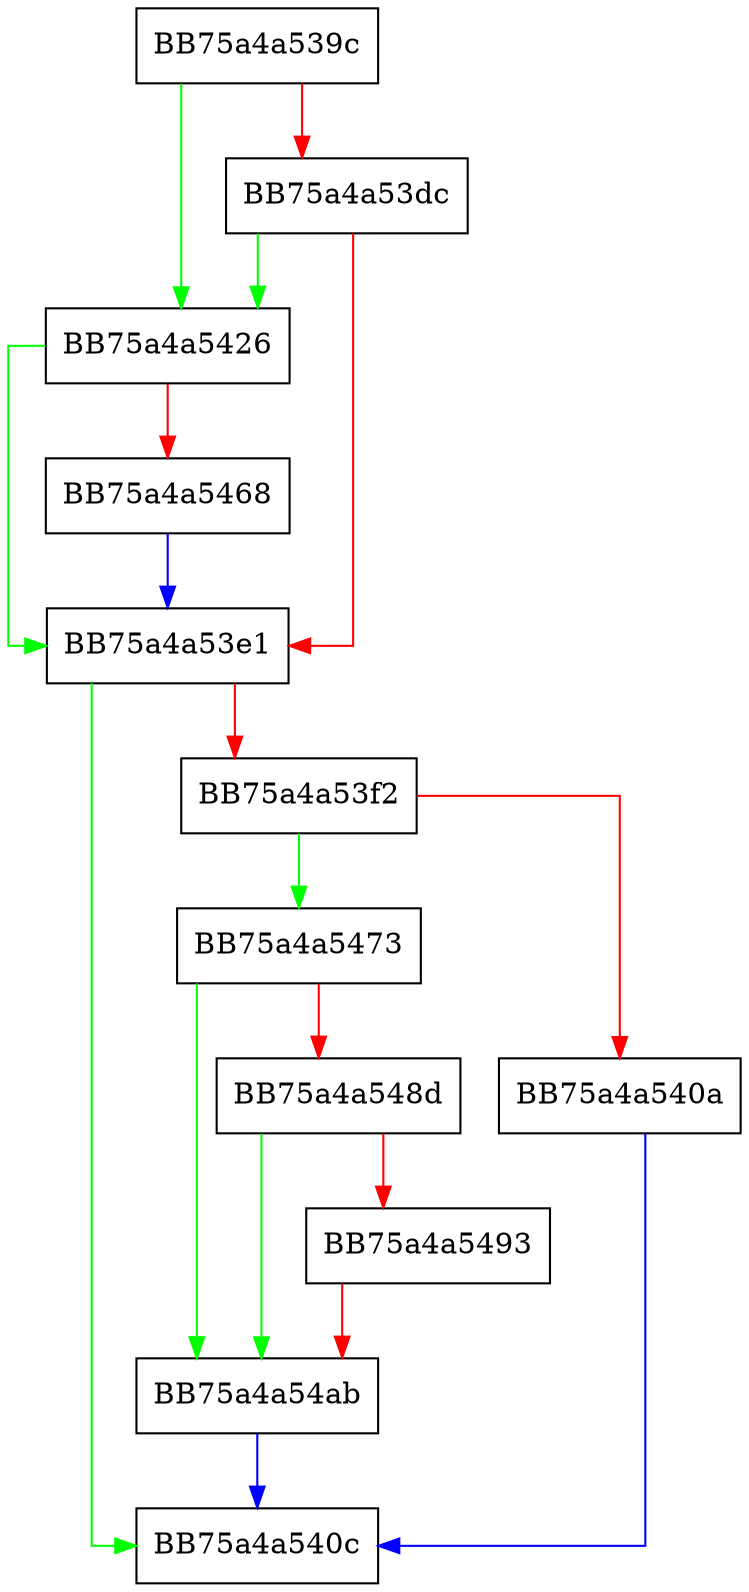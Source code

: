 digraph Initialize {
  node [shape="box"];
  graph [splines=ortho];
  BB75a4a539c -> BB75a4a5426 [color="green"];
  BB75a4a539c -> BB75a4a53dc [color="red"];
  BB75a4a53dc -> BB75a4a5426 [color="green"];
  BB75a4a53dc -> BB75a4a53e1 [color="red"];
  BB75a4a53e1 -> BB75a4a540c [color="green"];
  BB75a4a53e1 -> BB75a4a53f2 [color="red"];
  BB75a4a53f2 -> BB75a4a5473 [color="green"];
  BB75a4a53f2 -> BB75a4a540a [color="red"];
  BB75a4a540a -> BB75a4a540c [color="blue"];
  BB75a4a5426 -> BB75a4a53e1 [color="green"];
  BB75a4a5426 -> BB75a4a5468 [color="red"];
  BB75a4a5468 -> BB75a4a53e1 [color="blue"];
  BB75a4a5473 -> BB75a4a54ab [color="green"];
  BB75a4a5473 -> BB75a4a548d [color="red"];
  BB75a4a548d -> BB75a4a54ab [color="green"];
  BB75a4a548d -> BB75a4a5493 [color="red"];
  BB75a4a5493 -> BB75a4a54ab [color="red"];
  BB75a4a54ab -> BB75a4a540c [color="blue"];
}
